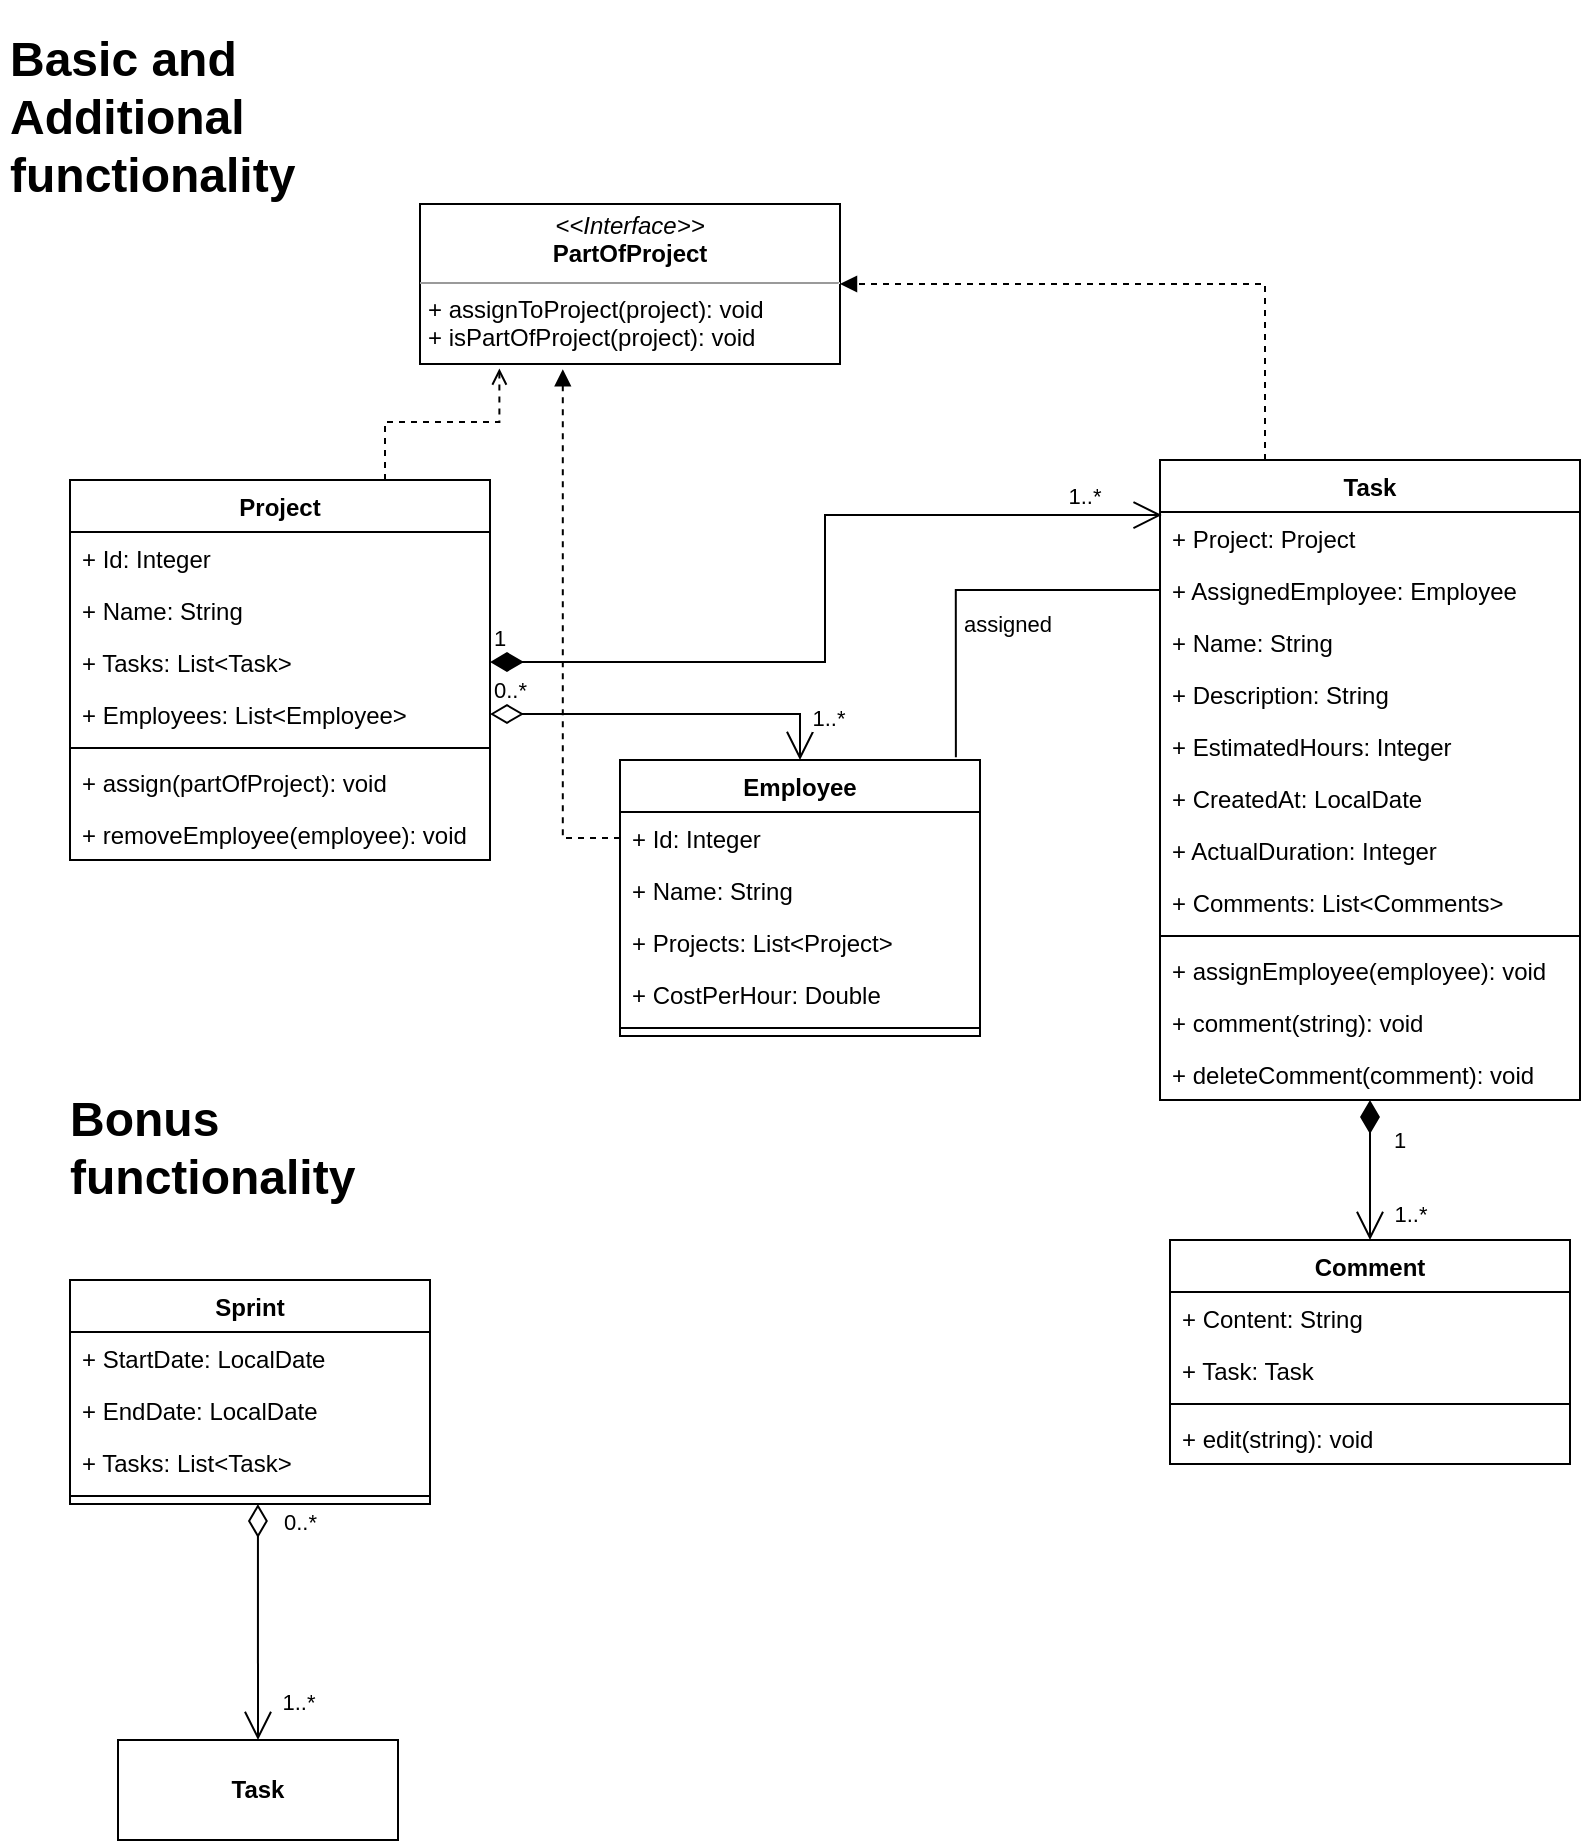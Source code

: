<mxfile version="15.5.4" type="embed"><diagram id="C5RBs43oDa-KdzZeNtuy" name="Page-1"><mxGraphModel dx="938" dy="777" grid="1" gridSize="10" guides="1" tooltips="1" connect="1" arrows="1" fold="1" page="1" pageScale="1" pageWidth="827" pageHeight="1169" math="0" shadow="0"><root><mxCell id="WIyWlLk6GJQsqaUBKTNV-0"/><mxCell id="WIyWlLk6GJQsqaUBKTNV-1" parent="WIyWlLk6GJQsqaUBKTNV-0"/><mxCell id="z-MzSckeirGh2LiHaUF2-52" value="&lt;h1&gt;Bonus functionality&lt;/h1&gt;" style="text;html=1;strokeColor=none;fillColor=none;spacing=5;spacingTop=-20;whiteSpace=wrap;overflow=hidden;rounded=0;" parent="WIyWlLk6GJQsqaUBKTNV-1" vertex="1"><mxGeometry x="40" y="560" width="170" height="80" as="geometry"/></mxCell><mxCell id="z-MzSckeirGh2LiHaUF2-53" value="Sprint" style="swimlane;fontStyle=1;align=center;verticalAlign=top;childLayout=stackLayout;horizontal=1;startSize=26;horizontalStack=0;resizeParent=1;resizeParentMax=0;resizeLast=0;collapsible=1;marginBottom=0;" parent="WIyWlLk6GJQsqaUBKTNV-1" vertex="1"><mxGeometry x="45" y="660" width="180" height="112" as="geometry"/></mxCell><mxCell id="z-MzSckeirGh2LiHaUF2-54" value="+ StartDate: LocalDate" style="text;strokeColor=none;fillColor=none;align=left;verticalAlign=top;spacingLeft=4;spacingRight=4;overflow=hidden;rotatable=0;points=[[0,0.5],[1,0.5]];portConstraint=eastwest;" parent="z-MzSckeirGh2LiHaUF2-53" vertex="1"><mxGeometry y="26" width="180" height="26" as="geometry"/></mxCell><mxCell id="z-MzSckeirGh2LiHaUF2-55" value="+ EndDate: LocalDate" style="text;strokeColor=none;fillColor=none;align=left;verticalAlign=top;spacingLeft=4;spacingRight=4;overflow=hidden;rotatable=0;points=[[0,0.5],[1,0.5]];portConstraint=eastwest;" parent="z-MzSckeirGh2LiHaUF2-53" vertex="1"><mxGeometry y="52" width="180" height="26" as="geometry"/></mxCell><mxCell id="z-MzSckeirGh2LiHaUF2-56" value="+ Tasks: List&lt;Task&gt;" style="text;strokeColor=none;fillColor=none;align=left;verticalAlign=top;spacingLeft=4;spacingRight=4;overflow=hidden;rotatable=0;points=[[0,0.5],[1,0.5]];portConstraint=eastwest;" parent="z-MzSckeirGh2LiHaUF2-53" vertex="1"><mxGeometry y="78" width="180" height="26" as="geometry"/></mxCell><mxCell id="z-MzSckeirGh2LiHaUF2-57" value="" style="line;strokeWidth=1;fillColor=none;align=left;verticalAlign=middle;spacingTop=-1;spacingLeft=3;spacingRight=3;rotatable=0;labelPosition=right;points=[];portConstraint=eastwest;" parent="z-MzSckeirGh2LiHaUF2-53" vertex="1"><mxGeometry y="104" width="180" height="8" as="geometry"/></mxCell><mxCell id="z-MzSckeirGh2LiHaUF2-67" value="0..*" style="endArrow=open;html=1;endSize=12;startArrow=diamondThin;startSize=14;startFill=0;edgeStyle=orthogonalEdgeStyle;align=left;verticalAlign=bottom;rounded=0;strokeWidth=1;entryX=0.5;entryY=0;entryDx=0;entryDy=0;exitX=0.522;exitY=1;exitDx=0;exitDy=0;exitPerimeter=0;" parent="WIyWlLk6GJQsqaUBKTNV-1" source="z-MzSckeirGh2LiHaUF2-57" target="FwZTvt38dyrTNEfOdA_J-44" edge="1"><mxGeometry x="-0.695" y="11" relative="1" as="geometry"><mxPoint x="200" y="790" as="sourcePoint"/><mxPoint x="140" y="900" as="targetPoint"/><mxPoint as="offset"/></mxGeometry></mxCell><mxCell id="z-MzSckeirGh2LiHaUF2-69" value="1..*" style="edgeLabel;html=1;align=center;verticalAlign=middle;resizable=0;points=[];" parent="z-MzSckeirGh2LiHaUF2-67" vertex="1" connectable="0"><mxGeometry x="0.831" y="-1" relative="1" as="geometry"><mxPoint x="21" y="-9" as="offset"/></mxGeometry></mxCell><mxCell id="1joe760TqE6z8EETkLQV-0" style="edgeStyle=orthogonalEdgeStyle;rounded=0;orthogonalLoop=1;jettySize=auto;html=1;exitX=0.75;exitY=0;exitDx=0;exitDy=0;entryX=0.189;entryY=1.028;entryDx=0;entryDy=0;entryPerimeter=0;dashed=1;endArrow=open;endFill=0;" parent="WIyWlLk6GJQsqaUBKTNV-1" source="FwZTvt38dyrTNEfOdA_J-1" target="FwZTvt38dyrTNEfOdA_J-33" edge="1"><mxGeometry relative="1" as="geometry"/></mxCell><mxCell id="FwZTvt38dyrTNEfOdA_J-1" value="Project" style="swimlane;fontStyle=1;align=center;verticalAlign=top;childLayout=stackLayout;horizontal=1;startSize=26;horizontalStack=0;resizeParent=1;resizeParentMax=0;resizeLast=0;collapsible=1;marginBottom=0;" parent="WIyWlLk6GJQsqaUBKTNV-1" vertex="1"><mxGeometry x="45" y="260" width="210" height="190" as="geometry"/></mxCell><mxCell id="FwZTvt38dyrTNEfOdA_J-2" value="+ Id: Integer" style="text;strokeColor=none;fillColor=none;align=left;verticalAlign=top;spacingLeft=4;spacingRight=4;overflow=hidden;rotatable=0;points=[[0,0.5],[1,0.5]];portConstraint=eastwest;" parent="FwZTvt38dyrTNEfOdA_J-1" vertex="1"><mxGeometry y="26" width="210" height="26" as="geometry"/></mxCell><mxCell id="FwZTvt38dyrTNEfOdA_J-3" value="+ Name: String" style="text;strokeColor=none;fillColor=none;align=left;verticalAlign=top;spacingLeft=4;spacingRight=4;overflow=hidden;rotatable=0;points=[[0,0.5],[1,0.5]];portConstraint=eastwest;" parent="FwZTvt38dyrTNEfOdA_J-1" vertex="1"><mxGeometry y="52" width="210" height="26" as="geometry"/></mxCell><mxCell id="FwZTvt38dyrTNEfOdA_J-4" value="+ Tasks: List&lt;Task&gt;" style="text;strokeColor=none;fillColor=none;align=left;verticalAlign=top;spacingLeft=4;spacingRight=4;overflow=hidden;rotatable=0;points=[[0,0.5],[1,0.5]];portConstraint=eastwest;" parent="FwZTvt38dyrTNEfOdA_J-1" vertex="1"><mxGeometry y="78" width="210" height="26" as="geometry"/></mxCell><mxCell id="FwZTvt38dyrTNEfOdA_J-5" value="+ Employees: List&lt;Employee&gt;" style="text;strokeColor=none;fillColor=none;align=left;verticalAlign=top;spacingLeft=4;spacingRight=4;overflow=hidden;rotatable=0;points=[[0,0.5],[1,0.5]];portConstraint=eastwest;" parent="FwZTvt38dyrTNEfOdA_J-1" vertex="1"><mxGeometry y="104" width="210" height="26" as="geometry"/></mxCell><mxCell id="FwZTvt38dyrTNEfOdA_J-6" value="" style="line;strokeWidth=1;fillColor=none;align=left;verticalAlign=middle;spacingTop=-1;spacingLeft=3;spacingRight=3;rotatable=0;labelPosition=right;points=[];portConstraint=eastwest;" parent="FwZTvt38dyrTNEfOdA_J-1" vertex="1"><mxGeometry y="130" width="210" height="8" as="geometry"/></mxCell><mxCell id="FwZTvt38dyrTNEfOdA_J-7" value="+ assign(partOfProject): void" style="text;strokeColor=none;fillColor=none;align=left;verticalAlign=top;spacingLeft=4;spacingRight=4;overflow=hidden;rotatable=0;points=[[0,0.5],[1,0.5]];portConstraint=eastwest;" parent="FwZTvt38dyrTNEfOdA_J-1" vertex="1"><mxGeometry y="138" width="210" height="26" as="geometry"/></mxCell><mxCell id="FwZTvt38dyrTNEfOdA_J-8" value="+ removeEmployee(employee): void" style="text;strokeColor=none;fillColor=none;align=left;verticalAlign=top;spacingLeft=4;spacingRight=4;overflow=hidden;rotatable=0;points=[[0,0.5],[1,0.5]];portConstraint=eastwest;" parent="FwZTvt38dyrTNEfOdA_J-1" vertex="1"><mxGeometry y="164" width="210" height="26" as="geometry"/></mxCell><mxCell id="FwZTvt38dyrTNEfOdA_J-9" style="edgeStyle=orthogonalEdgeStyle;rounded=0;orthogonalLoop=1;jettySize=auto;html=1;exitX=0.25;exitY=0;exitDx=0;exitDy=0;entryX=1;entryY=0.5;entryDx=0;entryDy=0;dashed=1;endArrow=block;endFill=1;" parent="WIyWlLk6GJQsqaUBKTNV-1" source="FwZTvt38dyrTNEfOdA_J-10" target="FwZTvt38dyrTNEfOdA_J-33" edge="1"><mxGeometry relative="1" as="geometry"/></mxCell><mxCell id="FwZTvt38dyrTNEfOdA_J-10" value="Task" style="swimlane;fontStyle=1;align=center;verticalAlign=top;childLayout=stackLayout;horizontal=1;startSize=26;horizontalStack=0;resizeParent=1;resizeParentMax=0;resizeLast=0;collapsible=1;marginBottom=0;" parent="WIyWlLk6GJQsqaUBKTNV-1" vertex="1"><mxGeometry x="590" y="250" width="210" height="320" as="geometry"/></mxCell><mxCell id="FwZTvt38dyrTNEfOdA_J-11" value="+ Project: Project" style="text;strokeColor=none;fillColor=none;align=left;verticalAlign=top;spacingLeft=4;spacingRight=4;overflow=hidden;rotatable=0;points=[[0,0.5],[1,0.5]];portConstraint=eastwest;" parent="FwZTvt38dyrTNEfOdA_J-10" vertex="1"><mxGeometry y="26" width="210" height="26" as="geometry"/></mxCell><mxCell id="FwZTvt38dyrTNEfOdA_J-12" value="+ AssignedEmployee: Employee" style="text;strokeColor=none;fillColor=none;align=left;verticalAlign=top;spacingLeft=4;spacingRight=4;overflow=hidden;rotatable=0;points=[[0,0.5],[1,0.5]];portConstraint=eastwest;" parent="FwZTvt38dyrTNEfOdA_J-10" vertex="1"><mxGeometry y="52" width="210" height="26" as="geometry"/></mxCell><mxCell id="FwZTvt38dyrTNEfOdA_J-13" value="+ Name: String" style="text;strokeColor=none;fillColor=none;align=left;verticalAlign=top;spacingLeft=4;spacingRight=4;overflow=hidden;rotatable=0;points=[[0,0.5],[1,0.5]];portConstraint=eastwest;" parent="FwZTvt38dyrTNEfOdA_J-10" vertex="1"><mxGeometry y="78" width="210" height="26" as="geometry"/></mxCell><mxCell id="FwZTvt38dyrTNEfOdA_J-14" value="+ Description: String " style="text;strokeColor=none;fillColor=none;align=left;verticalAlign=top;spacingLeft=4;spacingRight=4;overflow=hidden;rotatable=0;points=[[0,0.5],[1,0.5]];portConstraint=eastwest;" parent="FwZTvt38dyrTNEfOdA_J-10" vertex="1"><mxGeometry y="104" width="210" height="26" as="geometry"/></mxCell><mxCell id="FwZTvt38dyrTNEfOdA_J-15" value="+ EstimatedHours: Integer" style="text;strokeColor=none;fillColor=none;align=left;verticalAlign=top;spacingLeft=4;spacingRight=4;overflow=hidden;rotatable=0;points=[[0,0.5],[1,0.5]];portConstraint=eastwest;" parent="FwZTvt38dyrTNEfOdA_J-10" vertex="1"><mxGeometry y="130" width="210" height="26" as="geometry"/></mxCell><mxCell id="FwZTvt38dyrTNEfOdA_J-16" value="+ CreatedAt: LocalDate" style="text;strokeColor=none;fillColor=none;align=left;verticalAlign=top;spacingLeft=4;spacingRight=4;overflow=hidden;rotatable=0;points=[[0,0.5],[1,0.5]];portConstraint=eastwest;" parent="FwZTvt38dyrTNEfOdA_J-10" vertex="1"><mxGeometry y="156" width="210" height="26" as="geometry"/></mxCell><mxCell id="FwZTvt38dyrTNEfOdA_J-17" value="+ ActualDuration: Integer" style="text;strokeColor=none;fillColor=none;align=left;verticalAlign=top;spacingLeft=4;spacingRight=4;overflow=hidden;rotatable=0;points=[[0,0.5],[1,0.5]];portConstraint=eastwest;" parent="FwZTvt38dyrTNEfOdA_J-10" vertex="1"><mxGeometry y="182" width="210" height="26" as="geometry"/></mxCell><mxCell id="FwZTvt38dyrTNEfOdA_J-56" value="+ Comments: List&lt;Comments&gt;" style="text;strokeColor=none;fillColor=none;align=left;verticalAlign=top;spacingLeft=4;spacingRight=4;overflow=hidden;rotatable=0;points=[[0,0.5],[1,0.5]];portConstraint=eastwest;" parent="FwZTvt38dyrTNEfOdA_J-10" vertex="1"><mxGeometry y="208" width="210" height="26" as="geometry"/></mxCell><mxCell id="FwZTvt38dyrTNEfOdA_J-18" value="" style="line;strokeWidth=1;fillColor=none;align=left;verticalAlign=middle;spacingTop=-1;spacingLeft=3;spacingRight=3;rotatable=0;labelPosition=right;points=[];portConstraint=eastwest;" parent="FwZTvt38dyrTNEfOdA_J-10" vertex="1"><mxGeometry y="234" width="210" height="8" as="geometry"/></mxCell><mxCell id="0" value="+ assignEmployee(employee): void" style="text;strokeColor=none;fillColor=none;align=left;verticalAlign=top;spacingLeft=4;spacingRight=4;overflow=hidden;rotatable=0;points=[[0,0.5],[1,0.5]];portConstraint=eastwest;" parent="FwZTvt38dyrTNEfOdA_J-10" vertex="1"><mxGeometry y="242" width="210" height="26" as="geometry"/></mxCell><mxCell id="FwZTvt38dyrTNEfOdA_J-59" value="+ comment(string): void" style="text;strokeColor=none;fillColor=none;align=left;verticalAlign=top;spacingLeft=4;spacingRight=4;overflow=hidden;rotatable=0;points=[[0,0.5],[1,0.5]];portConstraint=eastwest;" parent="FwZTvt38dyrTNEfOdA_J-10" vertex="1"><mxGeometry y="268" width="210" height="26" as="geometry"/></mxCell><mxCell id="FwZTvt38dyrTNEfOdA_J-66" value="+ deleteComment(comment): void" style="text;strokeColor=none;fillColor=none;align=left;verticalAlign=top;spacingLeft=4;spacingRight=4;overflow=hidden;rotatable=0;points=[[0,0.5],[1,0.5]];portConstraint=eastwest;" parent="FwZTvt38dyrTNEfOdA_J-10" vertex="1"><mxGeometry y="294" width="210" height="26" as="geometry"/></mxCell><mxCell id="FwZTvt38dyrTNEfOdA_J-20" value="Employee" style="swimlane;fontStyle=1;align=center;verticalAlign=top;childLayout=stackLayout;horizontal=1;startSize=26;horizontalStack=0;resizeParent=1;resizeParentMax=0;resizeLast=0;collapsible=1;marginBottom=0;" parent="WIyWlLk6GJQsqaUBKTNV-1" vertex="1"><mxGeometry x="320" y="400" width="180" height="138" as="geometry"/></mxCell><mxCell id="FwZTvt38dyrTNEfOdA_J-21" value="+ Id: Integer" style="text;strokeColor=none;fillColor=none;align=left;verticalAlign=top;spacingLeft=4;spacingRight=4;overflow=hidden;rotatable=0;points=[[0,0.5],[1,0.5]];portConstraint=eastwest;" parent="FwZTvt38dyrTNEfOdA_J-20" vertex="1"><mxGeometry y="26" width="180" height="26" as="geometry"/></mxCell><mxCell id="FwZTvt38dyrTNEfOdA_J-22" value="+ Name: String" style="text;strokeColor=none;fillColor=none;align=left;verticalAlign=top;spacingLeft=4;spacingRight=4;overflow=hidden;rotatable=0;points=[[0,0.5],[1,0.5]];portConstraint=eastwest;" parent="FwZTvt38dyrTNEfOdA_J-20" vertex="1"><mxGeometry y="52" width="180" height="26" as="geometry"/></mxCell><mxCell id="FwZTvt38dyrTNEfOdA_J-23" value="+ Projects: List&lt;Project&gt;" style="text;strokeColor=none;fillColor=none;align=left;verticalAlign=top;spacingLeft=4;spacingRight=4;overflow=hidden;rotatable=0;points=[[0,0.5],[1,0.5]];portConstraint=eastwest;" parent="FwZTvt38dyrTNEfOdA_J-20" vertex="1"><mxGeometry y="78" width="180" height="26" as="geometry"/></mxCell><mxCell id="FwZTvt38dyrTNEfOdA_J-24" value="+ CostPerHour: Double" style="text;strokeColor=none;fillColor=none;align=left;verticalAlign=top;spacingLeft=4;spacingRight=4;overflow=hidden;rotatable=0;points=[[0,0.5],[1,0.5]];portConstraint=eastwest;" parent="FwZTvt38dyrTNEfOdA_J-20" vertex="1"><mxGeometry y="104" width="180" height="26" as="geometry"/></mxCell><mxCell id="FwZTvt38dyrTNEfOdA_J-25" value="" style="line;strokeWidth=1;fillColor=none;align=left;verticalAlign=middle;spacingTop=-1;spacingLeft=3;spacingRight=3;rotatable=0;labelPosition=right;points=[];portConstraint=eastwest;" parent="FwZTvt38dyrTNEfOdA_J-20" vertex="1"><mxGeometry y="130" width="180" height="8" as="geometry"/></mxCell><mxCell id="FwZTvt38dyrTNEfOdA_J-27" value="1" style="endArrow=open;html=1;endSize=12;startArrow=diamondThin;startSize=14;startFill=1;edgeStyle=orthogonalEdgeStyle;align=left;verticalAlign=bottom;rounded=0;exitX=1;exitY=0.5;exitDx=0;exitDy=0;entryX=0.004;entryY=0.086;entryDx=0;entryDy=0;entryPerimeter=0;strokeWidth=1;" parent="WIyWlLk6GJQsqaUBKTNV-1" source="FwZTvt38dyrTNEfOdA_J-4" target="FwZTvt38dyrTNEfOdA_J-10" edge="1"><mxGeometry x="-1" y="3" relative="1" as="geometry"><mxPoint x="300" y="430" as="sourcePoint"/><mxPoint x="460" y="430" as="targetPoint"/></mxGeometry></mxCell><mxCell id="FwZTvt38dyrTNEfOdA_J-28" value="1..*" style="edgeLabel;html=1;align=center;verticalAlign=middle;resizable=0;points=[];" parent="FwZTvt38dyrTNEfOdA_J-27" vertex="1" connectable="0"><mxGeometry x="0.89" y="2" relative="1" as="geometry"><mxPoint x="-17" y="-8" as="offset"/></mxGeometry></mxCell><mxCell id="FwZTvt38dyrTNEfOdA_J-29" value="0..*" style="endArrow=open;html=1;endSize=12;startArrow=diamondThin;startSize=14;startFill=0;edgeStyle=orthogonalEdgeStyle;align=left;verticalAlign=bottom;rounded=0;entryX=0.5;entryY=0;entryDx=0;entryDy=0;exitX=1;exitY=0.5;exitDx=0;exitDy=0;" parent="WIyWlLk6GJQsqaUBKTNV-1" source="FwZTvt38dyrTNEfOdA_J-5" target="FwZTvt38dyrTNEfOdA_J-20" edge="1"><mxGeometry x="-1" y="3" relative="1" as="geometry"><mxPoint x="390" y="390" as="sourcePoint"/><mxPoint x="460" y="430" as="targetPoint"/></mxGeometry></mxCell><mxCell id="FwZTvt38dyrTNEfOdA_J-30" value="1..*" style="edgeLabel;html=1;align=center;verticalAlign=middle;resizable=0;points=[];" parent="FwZTvt38dyrTNEfOdA_J-29" vertex="1" connectable="0"><mxGeometry x="0.837" relative="1" as="geometry"><mxPoint x="14" y="-7" as="offset"/></mxGeometry></mxCell><mxCell id="FwZTvt38dyrTNEfOdA_J-31" value="" style="endArrow=none;html=1;edgeStyle=orthogonalEdgeStyle;rounded=0;entryX=0.933;entryY=-0.01;entryDx=0;entryDy=0;entryPerimeter=0;exitX=0;exitY=0.5;exitDx=0;exitDy=0;" parent="WIyWlLk6GJQsqaUBKTNV-1" source="FwZTvt38dyrTNEfOdA_J-12" target="FwZTvt38dyrTNEfOdA_J-20" edge="1"><mxGeometry relative="1" as="geometry"><mxPoint x="290" y="370" as="sourcePoint"/><mxPoint x="450" y="370" as="targetPoint"/></mxGeometry></mxCell><mxCell id="FwZTvt38dyrTNEfOdA_J-32" value="assigned" style="edgeLabel;resizable=0;html=1;align=left;verticalAlign=bottom;" parent="FwZTvt38dyrTNEfOdA_J-31" connectable="0" vertex="1"><mxGeometry x="-1" relative="1" as="geometry"><mxPoint x="-100" y="25" as="offset"/></mxGeometry></mxCell><mxCell id="FwZTvt38dyrTNEfOdA_J-33" value="&lt;p style=&quot;margin:0px;margin-top:4px;text-align:center;&quot;&gt;&lt;i&gt;&amp;lt;&amp;lt;Interface&amp;gt;&amp;gt;&lt;/i&gt;&lt;br&gt;&lt;b&gt;PartOfProject&lt;/b&gt;&lt;/p&gt;&lt;hr size=&quot;1&quot;&gt;&lt;p style=&quot;margin:0px;margin-left:4px;&quot;&gt;+ assignToProject(project): void&lt;br&gt;&lt;/p&gt;&lt;p style=&quot;margin:0px;margin-left:4px;&quot;&gt;+ isPartOfProject(project): void&lt;/p&gt;" style="verticalAlign=top;align=left;overflow=fill;fontSize=12;fontFamily=Helvetica;html=1;" parent="WIyWlLk6GJQsqaUBKTNV-1" vertex="1"><mxGeometry x="220" y="122" width="210" height="80" as="geometry"/></mxCell><mxCell id="FwZTvt38dyrTNEfOdA_J-34" value="&lt;h1&gt;Basic and Additional functionality&lt;/h1&gt;" style="text;html=1;strokeColor=none;fillColor=none;spacing=5;spacingTop=-20;whiteSpace=wrap;overflow=hidden;rounded=0;" parent="WIyWlLk6GJQsqaUBKTNV-1" vertex="1"><mxGeometry x="10" y="30" width="170" height="110" as="geometry"/></mxCell><mxCell id="FwZTvt38dyrTNEfOdA_J-40" style="edgeStyle=orthogonalEdgeStyle;rounded=0;orthogonalLoop=1;jettySize=auto;html=1;exitX=0;exitY=0.5;exitDx=0;exitDy=0;entryX=0.34;entryY=1.033;entryDx=0;entryDy=0;entryPerimeter=0;dashed=1;endArrow=block;endFill=1;" parent="WIyWlLk6GJQsqaUBKTNV-1" source="FwZTvt38dyrTNEfOdA_J-21" target="FwZTvt38dyrTNEfOdA_J-33" edge="1"><mxGeometry relative="1" as="geometry"/></mxCell><mxCell id="FwZTvt38dyrTNEfOdA_J-44" value="&lt;p style=&quot;margin:0px;margin-top:4px;text-align:center;&quot;&gt;&lt;br&gt;&lt;b&gt;Task&lt;/b&gt;&lt;/p&gt;" style="verticalAlign=top;align=left;overflow=fill;fontSize=12;fontFamily=Helvetica;html=1;" parent="WIyWlLk6GJQsqaUBKTNV-1" vertex="1"><mxGeometry x="69" y="890" width="140" height="50" as="geometry"/></mxCell><mxCell id="FwZTvt38dyrTNEfOdA_J-45" value="Comment" style="swimlane;fontStyle=1;align=center;verticalAlign=top;childLayout=stackLayout;horizontal=1;startSize=26;horizontalStack=0;resizeParent=1;resizeParentMax=0;resizeLast=0;collapsible=1;marginBottom=0;" parent="WIyWlLk6GJQsqaUBKTNV-1" vertex="1"><mxGeometry x="595" y="640" width="200" height="112" as="geometry"/></mxCell><mxCell id="FwZTvt38dyrTNEfOdA_J-52" value="+ Content: String" style="text;strokeColor=none;fillColor=none;align=left;verticalAlign=top;spacingLeft=4;spacingRight=4;overflow=hidden;rotatable=0;points=[[0,0.5],[1,0.5]];portConstraint=eastwest;" parent="FwZTvt38dyrTNEfOdA_J-45" vertex="1"><mxGeometry y="26" width="200" height="26" as="geometry"/></mxCell><mxCell id="FwZTvt38dyrTNEfOdA_J-60" value="+ Task: Task" style="text;strokeColor=none;fillColor=none;align=left;verticalAlign=top;spacingLeft=4;spacingRight=4;overflow=hidden;rotatable=0;points=[[0,0.5],[1,0.5]];portConstraint=eastwest;" parent="FwZTvt38dyrTNEfOdA_J-45" vertex="1"><mxGeometry y="52" width="200" height="26" as="geometry"/></mxCell><mxCell id="FwZTvt38dyrTNEfOdA_J-53" value="" style="line;strokeWidth=1;fillColor=none;align=left;verticalAlign=middle;spacingTop=-1;spacingLeft=3;spacingRight=3;rotatable=0;labelPosition=right;points=[];portConstraint=eastwest;" parent="FwZTvt38dyrTNEfOdA_J-45" vertex="1"><mxGeometry y="78" width="200" height="8" as="geometry"/></mxCell><mxCell id="FwZTvt38dyrTNEfOdA_J-54" value="+ edit(string): void" style="text;strokeColor=none;fillColor=none;align=left;verticalAlign=top;spacingLeft=4;spacingRight=4;overflow=hidden;rotatable=0;points=[[0,0.5],[1,0.5]];portConstraint=eastwest;" parent="FwZTvt38dyrTNEfOdA_J-45" vertex="1"><mxGeometry y="86" width="200" height="26" as="geometry"/></mxCell><mxCell id="FwZTvt38dyrTNEfOdA_J-57" value="1" style="endArrow=open;html=1;endSize=12;startArrow=diamondThin;startSize=14;startFill=1;edgeStyle=orthogonalEdgeStyle;align=left;verticalAlign=bottom;rounded=0;entryX=0.5;entryY=0;entryDx=0;entryDy=0;strokeWidth=1;" parent="WIyWlLk6GJQsqaUBKTNV-1" source="FwZTvt38dyrTNEfOdA_J-10" target="FwZTvt38dyrTNEfOdA_J-45" edge="1"><mxGeometry x="-0.185" y="10" relative="1" as="geometry"><mxPoint x="720" y="540" as="sourcePoint"/><mxPoint x="805.8" y="642.018" as="targetPoint"/><mxPoint as="offset"/></mxGeometry></mxCell><mxCell id="FwZTvt38dyrTNEfOdA_J-58" value="1..*" style="edgeLabel;html=1;align=center;verticalAlign=middle;resizable=0;points=[];" parent="FwZTvt38dyrTNEfOdA_J-57" vertex="1" connectable="0"><mxGeometry x="0.89" y="2" relative="1" as="geometry"><mxPoint x="18" y="-9" as="offset"/></mxGeometry></mxCell></root></mxGraphModel></diagram></mxfile>